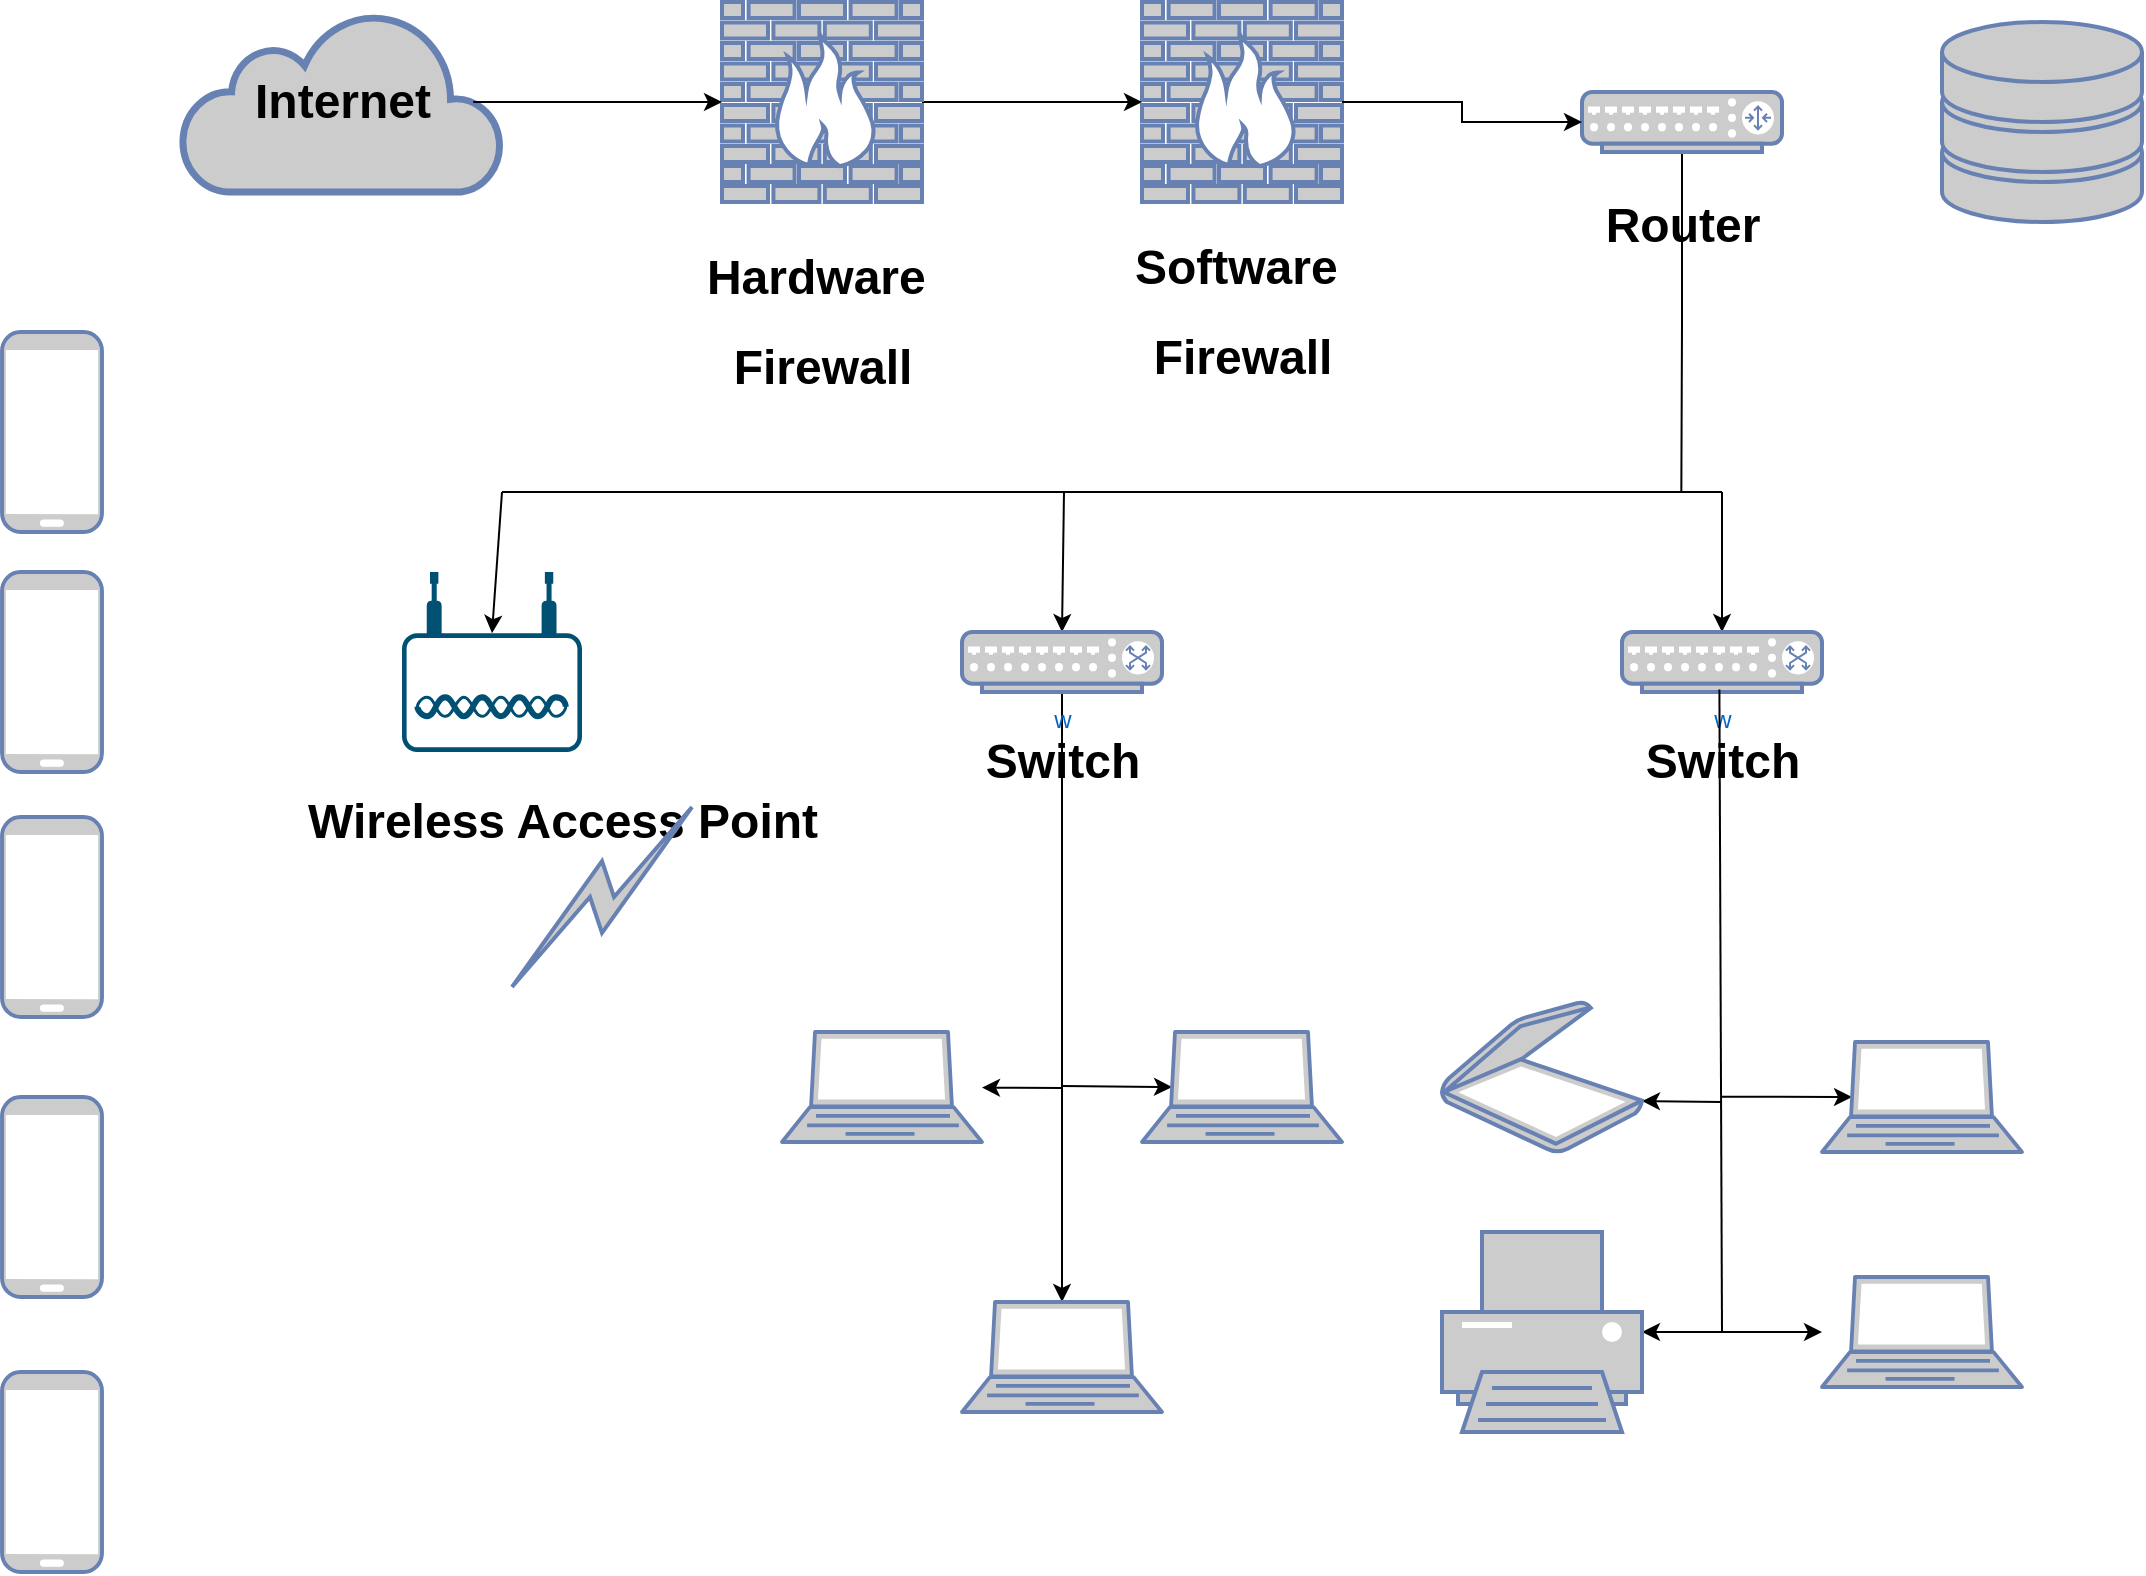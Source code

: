 <mxfile version="22.1.7" type="device">
  <diagram name="Page-1" id="qCkQvX38OgDmva3wenic">
    <mxGraphModel dx="1854" dy="639" grid="1" gridSize="10" guides="1" tooltips="1" connect="1" arrows="1" fold="1" page="1" pageScale="1" pageWidth="850" pageHeight="1100" math="0" shadow="0">
      <root>
        <mxCell id="0" />
        <mxCell id="1" parent="0" />
        <mxCell id="Y11r5Moid4DQdrkTg9Q4-6" value="&lt;h1&gt;&lt;font color=&quot;#000000&quot;&gt;Internet&lt;/font&gt;&lt;/h1&gt;" style="html=1;outlineConnect=0;fillColor=#CCCCCC;strokeColor=#6881B3;gradientColor=none;gradientDirection=north;strokeWidth=2;shape=mxgraph.networks.cloud;fontColor=#ffffff;" vertex="1" parent="1">
          <mxGeometry x="10" y="160" width="160" height="90" as="geometry" />
        </mxCell>
        <mxCell id="Y11r5Moid4DQdrkTg9Q4-7" value="" style="fontColor=#0066CC;verticalAlign=top;verticalLabelPosition=bottom;labelPosition=center;align=center;html=1;outlineConnect=0;fillColor=#CCCCCC;strokeColor=#6881B3;gradientColor=none;gradientDirection=north;strokeWidth=2;shape=mxgraph.networks.firewall;" vertex="1" parent="1">
          <mxGeometry x="490" y="155" width="100" height="100" as="geometry" />
        </mxCell>
        <mxCell id="Y11r5Moid4DQdrkTg9Q4-22" style="edgeStyle=orthogonalEdgeStyle;rounded=0;orthogonalLoop=1;jettySize=auto;html=1;exitX=0.5;exitY=1;exitDx=0;exitDy=0;exitPerimeter=0;endArrow=none;endFill=0;" edge="1" parent="1" source="Y11r5Moid4DQdrkTg9Q4-9">
          <mxGeometry relative="1" as="geometry">
            <mxPoint x="759.667" y="400" as="targetPoint" />
          </mxGeometry>
        </mxCell>
        <mxCell id="Y11r5Moid4DQdrkTg9Q4-9" value="&lt;h1&gt;&lt;font color=&quot;#000000&quot;&gt;Router&lt;/font&gt;&lt;/h1&gt;" style="fontColor=#0066CC;verticalAlign=top;verticalLabelPosition=bottom;labelPosition=center;align=center;html=1;outlineConnect=0;fillColor=#CCCCCC;strokeColor=#6881B3;gradientColor=none;gradientDirection=north;strokeWidth=2;shape=mxgraph.networks.router;" vertex="1" parent="1">
          <mxGeometry x="710" y="200" width="100" height="30" as="geometry" />
        </mxCell>
        <mxCell id="Y11r5Moid4DQdrkTg9Q4-10" style="edgeStyle=orthogonalEdgeStyle;rounded=0;orthogonalLoop=1;jettySize=auto;html=1;exitX=1;exitY=0.5;exitDx=0;exitDy=0;exitPerimeter=0;entryX=0;entryY=0.5;entryDx=0;entryDy=0;entryPerimeter=0;" edge="1" parent="1" source="Y11r5Moid4DQdrkTg9Q4-7" target="Y11r5Moid4DQdrkTg9Q4-9">
          <mxGeometry relative="1" as="geometry" />
        </mxCell>
        <mxCell id="Y11r5Moid4DQdrkTg9Q4-35" style="edgeStyle=none;rounded=0;orthogonalLoop=1;jettySize=auto;html=1;exitX=0.5;exitY=0;exitDx=0;exitDy=0;exitPerimeter=0;endArrow=none;endFill=0;startArrow=classic;startFill=1;" edge="1" parent="1" source="Y11r5Moid4DQdrkTg9Q4-12">
          <mxGeometry relative="1" as="geometry">
            <mxPoint x="780" y="400" as="targetPoint" />
          </mxGeometry>
        </mxCell>
        <mxCell id="Y11r5Moid4DQdrkTg9Q4-12" value="w" style="fontColor=#0066CC;verticalAlign=top;verticalLabelPosition=bottom;labelPosition=center;align=center;html=1;outlineConnect=0;fillColor=#CCCCCC;strokeColor=#6881B3;gradientColor=none;gradientDirection=north;strokeWidth=2;shape=mxgraph.networks.switch;" vertex="1" parent="1">
          <mxGeometry x="730" y="470" width="100" height="30" as="geometry" />
        </mxCell>
        <mxCell id="Y11r5Moid4DQdrkTg9Q4-43" value="" style="edgeStyle=none;rounded=0;orthogonalLoop=1;jettySize=auto;html=1;endArrow=none;endFill=0;exitX=0.487;exitY=-0.017;exitDx=0;exitDy=0;exitPerimeter=0;" edge="1" parent="1" source="Y11r5Moid4DQdrkTg9Q4-13">
          <mxGeometry relative="1" as="geometry">
            <mxPoint x="780" y="820" as="targetPoint" />
          </mxGeometry>
        </mxCell>
        <mxCell id="Y11r5Moid4DQdrkTg9Q4-13" value="&lt;h1&gt;Switch&lt;/h1&gt;" style="text;html=1;align=center;verticalAlign=middle;resizable=0;points=[];autosize=1;strokeColor=none;fillColor=none;" vertex="1" parent="1">
          <mxGeometry x="730" y="500" width="100" height="70" as="geometry" />
        </mxCell>
        <mxCell id="Y11r5Moid4DQdrkTg9Q4-34" style="edgeStyle=none;rounded=0;orthogonalLoop=1;jettySize=auto;html=1;exitX=0.5;exitY=0;exitDx=0;exitDy=0;exitPerimeter=0;endArrow=none;endFill=0;startArrow=classic;startFill=1;" edge="1" parent="1" source="Y11r5Moid4DQdrkTg9Q4-14">
          <mxGeometry relative="1" as="geometry">
            <mxPoint x="451" y="400" as="targetPoint" />
          </mxGeometry>
        </mxCell>
        <mxCell id="Y11r5Moid4DQdrkTg9Q4-38" style="edgeStyle=none;rounded=0;orthogonalLoop=1;jettySize=auto;html=1;exitX=0.5;exitY=1;exitDx=0;exitDy=0;exitPerimeter=0;" edge="1" parent="1" source="Y11r5Moid4DQdrkTg9Q4-14" target="Y11r5Moid4DQdrkTg9Q4-32">
          <mxGeometry relative="1" as="geometry" />
        </mxCell>
        <mxCell id="Y11r5Moid4DQdrkTg9Q4-14" value="w" style="fontColor=#0066CC;verticalAlign=top;verticalLabelPosition=bottom;labelPosition=center;align=center;html=1;outlineConnect=0;fillColor=#CCCCCC;strokeColor=#6881B3;gradientColor=none;gradientDirection=north;strokeWidth=2;shape=mxgraph.networks.switch;" vertex="1" parent="1">
          <mxGeometry x="400" y="470" width="100" height="30" as="geometry" />
        </mxCell>
        <mxCell id="Y11r5Moid4DQdrkTg9Q4-15" value="&lt;h1&gt;Switch&lt;/h1&gt;" style="text;html=1;align=center;verticalAlign=middle;resizable=0;points=[];autosize=1;strokeColor=none;fillColor=none;" vertex="1" parent="1">
          <mxGeometry x="400" y="500" width="100" height="70" as="geometry" />
        </mxCell>
        <mxCell id="Y11r5Moid4DQdrkTg9Q4-40" value="" style="edgeStyle=none;rounded=0;orthogonalLoop=1;jettySize=auto;html=1;endArrow=none;endFill=0;startArrow=classic;startFill=1;" edge="1" parent="1" source="Y11r5Moid4DQdrkTg9Q4-16">
          <mxGeometry relative="1" as="geometry">
            <mxPoint x="450" y="698" as="targetPoint" />
          </mxGeometry>
        </mxCell>
        <mxCell id="Y11r5Moid4DQdrkTg9Q4-16" value="" style="fontColor=#0066CC;verticalAlign=top;verticalLabelPosition=bottom;labelPosition=center;align=center;html=1;outlineConnect=0;fillColor=#CCCCCC;strokeColor=#6881B3;gradientColor=none;gradientDirection=north;strokeWidth=2;shape=mxgraph.networks.laptop;" vertex="1" parent="1">
          <mxGeometry x="310" y="670" width="100" height="55" as="geometry" />
        </mxCell>
        <mxCell id="Y11r5Moid4DQdrkTg9Q4-17" value="" style="fontColor=#0066CC;verticalAlign=top;verticalLabelPosition=bottom;labelPosition=center;align=center;html=1;outlineConnect=0;fillColor=#CCCCCC;strokeColor=#6881B3;gradientColor=none;gradientDirection=north;strokeWidth=2;shape=mxgraph.networks.mobile;" vertex="1" parent="1">
          <mxGeometry x="-80" y="440" width="50" height="100" as="geometry" />
        </mxCell>
        <mxCell id="Y11r5Moid4DQdrkTg9Q4-48" value="" style="edgeStyle=none;rounded=0;orthogonalLoop=1;jettySize=auto;html=1;endArrow=none;endFill=0;startArrow=classic;startFill=1;" edge="1" parent="1" source="Y11r5Moid4DQdrkTg9Q4-18">
          <mxGeometry relative="1" as="geometry">
            <mxPoint x="780" y="820" as="targetPoint" />
          </mxGeometry>
        </mxCell>
        <mxCell id="Y11r5Moid4DQdrkTg9Q4-18" value="" style="fontColor=#0066CC;verticalAlign=top;verticalLabelPosition=bottom;labelPosition=center;align=center;html=1;outlineConnect=0;fillColor=#CCCCCC;strokeColor=#6881B3;gradientColor=none;gradientDirection=north;strokeWidth=2;shape=mxgraph.networks.printer;" vertex="1" parent="1">
          <mxGeometry x="640" y="770" width="100" height="100" as="geometry" />
        </mxCell>
        <mxCell id="Y11r5Moid4DQdrkTg9Q4-47" style="edgeStyle=none;rounded=0;orthogonalLoop=1;jettySize=auto;html=1;exitX=1;exitY=0.66;exitDx=0;exitDy=0;exitPerimeter=0;endArrow=none;endFill=0;startArrow=classic;startFill=1;" edge="1" parent="1" source="Y11r5Moid4DQdrkTg9Q4-19">
          <mxGeometry relative="1" as="geometry">
            <mxPoint x="780" y="705" as="targetPoint" />
          </mxGeometry>
        </mxCell>
        <mxCell id="Y11r5Moid4DQdrkTg9Q4-19" value="" style="fontColor=#0066CC;verticalAlign=top;verticalLabelPosition=bottom;labelPosition=center;align=center;html=1;outlineConnect=0;fillColor=#CCCCCC;strokeColor=#6881B3;gradientColor=none;gradientDirection=north;strokeWidth=2;shape=mxgraph.networks.scanner;" vertex="1" parent="1">
          <mxGeometry x="640" y="655" width="100" height="75" as="geometry" />
        </mxCell>
        <mxCell id="Y11r5Moid4DQdrkTg9Q4-20" value="" style="fontColor=#0066CC;verticalAlign=top;verticalLabelPosition=bottom;labelPosition=center;align=center;html=1;outlineConnect=0;fillColor=#CCCCCC;strokeColor=#6881B3;gradientColor=none;gradientDirection=north;strokeWidth=2;shape=mxgraph.networks.storage;" vertex="1" parent="1">
          <mxGeometry x="890" y="165" width="100" height="100" as="geometry" />
        </mxCell>
        <mxCell id="Y11r5Moid4DQdrkTg9Q4-33" style="edgeStyle=none;rounded=0;orthogonalLoop=1;jettySize=auto;html=1;exitX=0.5;exitY=0.34;exitDx=0;exitDy=0;exitPerimeter=0;endArrow=none;endFill=0;startArrow=classic;startFill=1;" edge="1" parent="1" source="Y11r5Moid4DQdrkTg9Q4-21">
          <mxGeometry relative="1" as="geometry">
            <mxPoint x="170" y="400" as="targetPoint" />
          </mxGeometry>
        </mxCell>
        <mxCell id="Y11r5Moid4DQdrkTg9Q4-21" value="" style="points=[[0.03,0.36,0],[0.18,0,0],[0.5,0.34,0],[0.82,0,0],[0.97,0.36,0],[1,0.67,0],[0.975,0.975,0],[0.5,1,0],[0.025,0.975,0],[0,0.67,0]];verticalLabelPosition=bottom;sketch=0;html=1;verticalAlign=top;aspect=fixed;align=center;pointerEvents=1;shape=mxgraph.cisco19.wireless_access_point;fillColor=#005073;strokeColor=none;" vertex="1" parent="1">
          <mxGeometry x="120" y="440" width="90" height="90" as="geometry" />
        </mxCell>
        <mxCell id="Y11r5Moid4DQdrkTg9Q4-23" value="&lt;h1&gt;Wireless Access Point&lt;/h1&gt;" style="text;html=1;align=center;verticalAlign=middle;resizable=0;points=[];autosize=1;strokeColor=none;fillColor=none;" vertex="1" parent="1">
          <mxGeometry x="60" y="530" width="280" height="70" as="geometry" />
        </mxCell>
        <mxCell id="Y11r5Moid4DQdrkTg9Q4-26" value="" style="edgeStyle=orthogonalEdgeStyle;rounded=0;orthogonalLoop=1;jettySize=auto;html=1;" edge="1" parent="1" source="Y11r5Moid4DQdrkTg9Q4-24" target="Y11r5Moid4DQdrkTg9Q4-7">
          <mxGeometry relative="1" as="geometry" />
        </mxCell>
        <mxCell id="Y11r5Moid4DQdrkTg9Q4-24" value="" style="fontColor=#0066CC;verticalAlign=top;verticalLabelPosition=bottom;labelPosition=center;align=center;html=1;outlineConnect=0;fillColor=#CCCCCC;strokeColor=#6881B3;gradientColor=none;gradientDirection=north;strokeWidth=2;shape=mxgraph.networks.firewall;" vertex="1" parent="1">
          <mxGeometry x="280" y="155" width="100" height="100" as="geometry" />
        </mxCell>
        <mxCell id="Y11r5Moid4DQdrkTg9Q4-25" style="edgeStyle=orthogonalEdgeStyle;rounded=0;orthogonalLoop=1;jettySize=auto;html=1;exitX=0.91;exitY=0.5;exitDx=0;exitDy=0;exitPerimeter=0;entryX=0;entryY=0.5;entryDx=0;entryDy=0;entryPerimeter=0;" edge="1" parent="1" source="Y11r5Moid4DQdrkTg9Q4-6" target="Y11r5Moid4DQdrkTg9Q4-24">
          <mxGeometry relative="1" as="geometry" />
        </mxCell>
        <mxCell id="Y11r5Moid4DQdrkTg9Q4-27" style="edgeStyle=orthogonalEdgeStyle;rounded=0;orthogonalLoop=1;jettySize=auto;html=1;endArrow=none;endFill=0;" edge="1" parent="1">
          <mxGeometry relative="1" as="geometry">
            <mxPoint x="170" y="400" as="targetPoint" />
            <mxPoint x="780" y="400" as="sourcePoint" />
          </mxGeometry>
        </mxCell>
        <mxCell id="Y11r5Moid4DQdrkTg9Q4-41" style="edgeStyle=none;rounded=0;orthogonalLoop=1;jettySize=auto;html=1;exitX=0.15;exitY=0.5;exitDx=0;exitDy=0;exitPerimeter=0;endArrow=none;endFill=0;startArrow=classic;startFill=1;" edge="1" parent="1" source="Y11r5Moid4DQdrkTg9Q4-29">
          <mxGeometry relative="1" as="geometry">
            <mxPoint x="450" y="697" as="targetPoint" />
          </mxGeometry>
        </mxCell>
        <mxCell id="Y11r5Moid4DQdrkTg9Q4-29" value="" style="fontColor=#0066CC;verticalAlign=top;verticalLabelPosition=bottom;labelPosition=center;align=center;html=1;outlineConnect=0;fillColor=#CCCCCC;strokeColor=#6881B3;gradientColor=none;gradientDirection=north;strokeWidth=2;shape=mxgraph.networks.laptop;" vertex="1" parent="1">
          <mxGeometry x="490" y="670" width="100" height="55" as="geometry" />
        </mxCell>
        <mxCell id="Y11r5Moid4DQdrkTg9Q4-49" value="" style="edgeStyle=none;rounded=0;orthogonalLoop=1;jettySize=auto;html=1;endArrow=none;endFill=0;startArrow=classic;startFill=1;" edge="1" parent="1" source="Y11r5Moid4DQdrkTg9Q4-30">
          <mxGeometry relative="1" as="geometry">
            <mxPoint x="780" y="820" as="targetPoint" />
          </mxGeometry>
        </mxCell>
        <mxCell id="Y11r5Moid4DQdrkTg9Q4-30" value="" style="fontColor=#0066CC;verticalAlign=top;verticalLabelPosition=bottom;labelPosition=center;align=center;html=1;outlineConnect=0;fillColor=#CCCCCC;strokeColor=#6881B3;gradientColor=none;gradientDirection=north;strokeWidth=2;shape=mxgraph.networks.laptop;" vertex="1" parent="1">
          <mxGeometry x="830" y="792.5" width="100" height="55" as="geometry" />
        </mxCell>
        <mxCell id="Y11r5Moid4DQdrkTg9Q4-46" style="edgeStyle=none;rounded=0;orthogonalLoop=1;jettySize=auto;html=1;exitX=0.15;exitY=0.5;exitDx=0;exitDy=0;exitPerimeter=0;endArrow=none;endFill=0;startArrow=classic;startFill=1;" edge="1" parent="1" source="Y11r5Moid4DQdrkTg9Q4-31">
          <mxGeometry relative="1" as="geometry">
            <mxPoint x="780" y="702.333" as="targetPoint" />
          </mxGeometry>
        </mxCell>
        <mxCell id="Y11r5Moid4DQdrkTg9Q4-31" value="" style="fontColor=#0066CC;verticalAlign=top;verticalLabelPosition=bottom;labelPosition=center;align=center;html=1;outlineConnect=0;fillColor=#CCCCCC;strokeColor=#6881B3;gradientColor=none;gradientDirection=north;strokeWidth=2;shape=mxgraph.networks.laptop;" vertex="1" parent="1">
          <mxGeometry x="830" y="675" width="100" height="55" as="geometry" />
        </mxCell>
        <mxCell id="Y11r5Moid4DQdrkTg9Q4-32" value="" style="fontColor=#0066CC;verticalAlign=top;verticalLabelPosition=bottom;labelPosition=center;align=center;html=1;outlineConnect=0;fillColor=#CCCCCC;strokeColor=#6881B3;gradientColor=none;gradientDirection=north;strokeWidth=2;shape=mxgraph.networks.laptop;" vertex="1" parent="1">
          <mxGeometry x="400" y="805" width="100" height="55" as="geometry" />
        </mxCell>
        <mxCell id="Y11r5Moid4DQdrkTg9Q4-36" value="&lt;h1&gt;Hardware&amp;nbsp;&lt;/h1&gt;&lt;h1&gt;Firewall&lt;/h1&gt;" style="text;html=1;align=center;verticalAlign=middle;resizable=0;points=[];autosize=1;strokeColor=none;fillColor=none;" vertex="1" parent="1">
          <mxGeometry x="260" y="255" width="140" height="120" as="geometry" />
        </mxCell>
        <mxCell id="Y11r5Moid4DQdrkTg9Q4-37" value="&lt;h1&gt;Software&amp;nbsp;&lt;/h1&gt;&lt;h1&gt;Firewall&lt;/h1&gt;" style="text;html=1;align=center;verticalAlign=middle;resizable=0;points=[];autosize=1;strokeColor=none;fillColor=none;" vertex="1" parent="1">
          <mxGeometry x="475" y="250" width="130" height="120" as="geometry" />
        </mxCell>
        <mxCell id="Y11r5Moid4DQdrkTg9Q4-50" value="" style="html=1;outlineConnect=0;fillColor=#CCCCCC;strokeColor=#6881B3;gradientColor=none;gradientDirection=north;strokeWidth=2;shape=mxgraph.networks.comm_link_edge;html=1;rounded=0;" edge="1" parent="1">
          <mxGeometry width="100" height="100" relative="1" as="geometry">
            <mxPoint x="170" y="652.5" as="sourcePoint" />
            <mxPoint x="270" y="552.5" as="targetPoint" />
          </mxGeometry>
        </mxCell>
        <mxCell id="Y11r5Moid4DQdrkTg9Q4-53" value="" style="fontColor=#0066CC;verticalAlign=top;verticalLabelPosition=bottom;labelPosition=center;align=center;html=1;outlineConnect=0;fillColor=#CCCCCC;strokeColor=#6881B3;gradientColor=none;gradientDirection=north;strokeWidth=2;shape=mxgraph.networks.mobile;" vertex="1" parent="1">
          <mxGeometry x="-80" y="702.5" width="50" height="100" as="geometry" />
        </mxCell>
        <mxCell id="Y11r5Moid4DQdrkTg9Q4-54" value="" style="fontColor=#0066CC;verticalAlign=top;verticalLabelPosition=bottom;labelPosition=center;align=center;html=1;outlineConnect=0;fillColor=#CCCCCC;strokeColor=#6881B3;gradientColor=none;gradientDirection=north;strokeWidth=2;shape=mxgraph.networks.mobile;" vertex="1" parent="1">
          <mxGeometry x="-80" y="840" width="50" height="100" as="geometry" />
        </mxCell>
        <mxCell id="Y11r5Moid4DQdrkTg9Q4-55" value="" style="fontColor=#0066CC;verticalAlign=top;verticalLabelPosition=bottom;labelPosition=center;align=center;html=1;outlineConnect=0;fillColor=#CCCCCC;strokeColor=#6881B3;gradientColor=none;gradientDirection=north;strokeWidth=2;shape=mxgraph.networks.mobile;" vertex="1" parent="1">
          <mxGeometry x="-80" y="562.5" width="50" height="100" as="geometry" />
        </mxCell>
        <mxCell id="Y11r5Moid4DQdrkTg9Q4-58" value="" style="fontColor=#0066CC;verticalAlign=top;verticalLabelPosition=bottom;labelPosition=center;align=center;html=1;outlineConnect=0;fillColor=#CCCCCC;strokeColor=#6881B3;gradientColor=none;gradientDirection=north;strokeWidth=2;shape=mxgraph.networks.mobile;" vertex="1" parent="1">
          <mxGeometry x="-80" y="320" width="50" height="100" as="geometry" />
        </mxCell>
      </root>
    </mxGraphModel>
  </diagram>
</mxfile>
